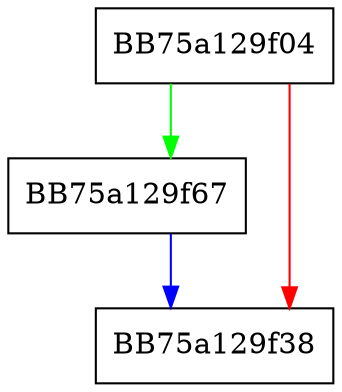 digraph push_single_repeat {
  node [shape="box"];
  graph [splines=ortho];
  BB75a129f04 -> BB75a129f67 [color="green"];
  BB75a129f04 -> BB75a129f38 [color="red"];
  BB75a129f67 -> BB75a129f38 [color="blue"];
}